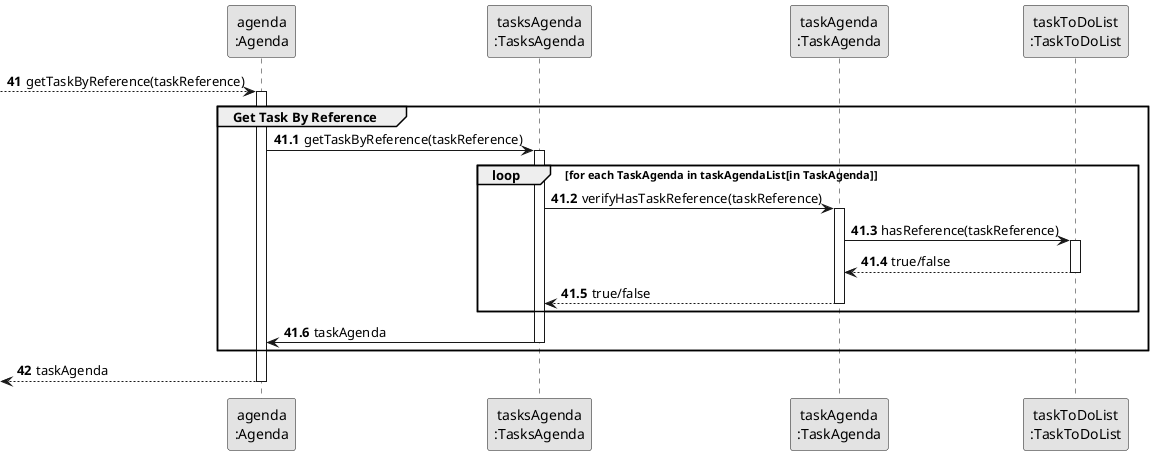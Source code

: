 @startuml
'https://plantuml.com/sequence-diagram
skinparam monochrome true
skinparam packageStyle rectangle
skinparam shadowing false

participant "agenda\n:Agenda" as AGENDA
participant "tasksAgenda\n:TasksAgenda" as TASKSAGENDA
participant "taskAgenda\n:TaskAgenda" as TASK
participant "taskToDoList\n:TaskToDoList" as TODO

autonumber 41

--> AGENDA : getTaskByReference(taskReference)

autonumber 41.1

activate AGENDA

group Get Task By Reference

AGENDA -> TASKSAGENDA : getTaskByReference(taskReference)

activate TASKSAGENDA

loop for each TaskAgenda in taskAgendaList[in TaskAgenda]

TASKSAGENDA -> TASK : verifyHasTaskReference(taskReference)

activate TASK

TASK -> TODO : hasReference(taskReference)

activate TODO

TODO --> TASK : true/false

deactivate TODO

TASK --> TASKSAGENDA :true/false

deactivate TASK

end

TASKSAGENDA -> AGENDA : taskAgenda

deactivate TASKSAGENDA

end

autonumber 42

<--AGENDA : taskAgenda

deactivate AGENDA
@enduml